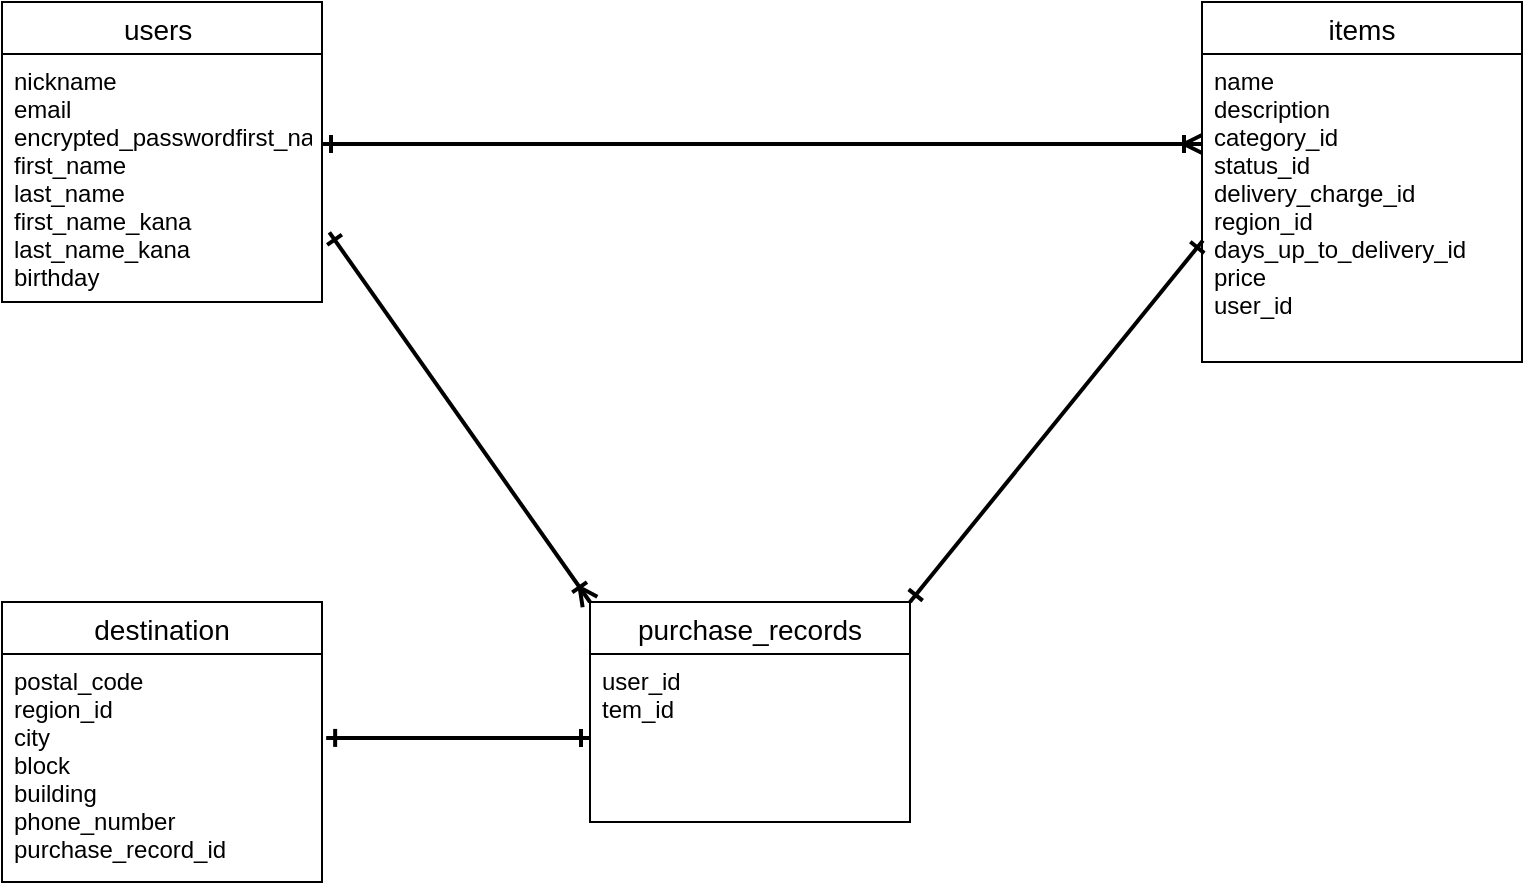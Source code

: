 <mxfile>
    <diagram id="yXPiLWJa1fcquDta2MmI" name="ページ1">
        <mxGraphModel dx="760" dy="978" grid="1" gridSize="10" guides="1" tooltips="1" connect="1" arrows="1" fold="1" page="1" pageScale="1" pageWidth="827" pageHeight="1169" math="0" shadow="0">
            <root>
                <mxCell id="0"/>
                <mxCell id="1" parent="0"/>
                <mxCell id="51" value="users " style="swimlane;fontStyle=0;childLayout=stackLayout;horizontal=1;startSize=26;horizontalStack=0;resizeParent=1;resizeParentMax=0;resizeLast=0;collapsible=1;marginBottom=0;align=center;fontSize=14;" parent="1" vertex="1">
                    <mxGeometry x="40" y="40" width="160" height="150" as="geometry">
                        <mxRectangle x="40" y="40" width="80" height="30" as="alternateBounds"/>
                    </mxGeometry>
                </mxCell>
                <mxCell id="52" value="nickname&#10;email&#10;encrypted_passwordfirst_name&#10;first_name&#10;last_name&#10;first_name_kana&#10;last_name_kana&#10;birthday" style="text;strokeColor=none;fillColor=none;spacingLeft=4;spacingRight=4;overflow=hidden;rotatable=0;points=[[0,0.5],[1,0.5]];portConstraint=eastwest;fontSize=12;" parent="51" vertex="1">
                    <mxGeometry y="26" width="160" height="124" as="geometry"/>
                </mxCell>
                <mxCell id="55" value="items" style="swimlane;fontStyle=0;childLayout=stackLayout;horizontal=1;startSize=26;horizontalStack=0;resizeParent=1;resizeParentMax=0;resizeLast=0;collapsible=1;marginBottom=0;align=center;fontSize=14;" parent="1" vertex="1">
                    <mxGeometry x="640" y="40" width="160" height="180" as="geometry"/>
                </mxCell>
                <mxCell id="56" value="name&#10;description&#10;category_id&#10;status_id&#10;delivery_charge_id&#10;region_id&#10;days_up_to_delivery_id&#10;price&#10;user_id" style="text;strokeColor=none;fillColor=none;spacingLeft=4;spacingRight=4;overflow=hidden;rotatable=0;points=[[0,0.5],[1,0.5]];portConstraint=eastwest;fontSize=12;" parent="55" vertex="1">
                    <mxGeometry y="26" width="160" height="154" as="geometry"/>
                </mxCell>
                <mxCell id="63" style="edgeStyle=none;jumpSize=6;html=1;exitX=1;exitY=0;exitDx=0;exitDy=0;entryX=0.003;entryY=1.107;entryDx=0;entryDy=0;entryPerimeter=0;strokeWidth=2;endArrow=ERone;endFill=0;endSize=6;startArrow=ERone;startFill=0;" parent="1" source="59" edge="1">
                    <mxGeometry relative="1" as="geometry">
                        <mxPoint x="640.48" y="159.21" as="targetPoint"/>
                    </mxGeometry>
                </mxCell>
                <mxCell id="64" style="edgeStyle=none;jumpSize=6;html=1;exitX=0;exitY=0;exitDx=0;exitDy=0;entryX=1.023;entryY=0.973;entryDx=0;entryDy=0;entryPerimeter=0;strokeWidth=2;endArrow=ERone;endFill=0;endSize=6;startArrow=ERoneToMany;startFill=0;" parent="1" source="59" edge="1">
                    <mxGeometry relative="1" as="geometry">
                        <mxPoint x="203.68" y="155.19" as="targetPoint"/>
                    </mxGeometry>
                </mxCell>
                <mxCell id="59" value="purchase_records" style="swimlane;fontStyle=0;childLayout=stackLayout;horizontal=1;startSize=26;horizontalStack=0;resizeParent=1;resizeParentMax=0;resizeLast=0;collapsible=1;marginBottom=0;align=center;fontSize=14;" parent="1" vertex="1">
                    <mxGeometry x="334" y="340" width="160" height="110" as="geometry"/>
                </mxCell>
                <mxCell id="60" value="user_id&#10;tem_id" style="text;strokeColor=none;fillColor=none;spacingLeft=4;spacingRight=4;overflow=hidden;rotatable=0;points=[[0,0.5],[1,0.5]];portConstraint=eastwest;fontSize=12;" parent="59" vertex="1">
                    <mxGeometry y="26" width="160" height="84" as="geometry"/>
                </mxCell>
                <mxCell id="66" style="edgeStyle=none;jumpSize=6;html=1;exitX=1;exitY=0.5;exitDx=0;exitDy=0;entryX=0;entryY=0.5;entryDx=0;entryDy=0;strokeWidth=2;endArrow=ERoneToMany;endFill=0;endSize=6;startArrow=ERone;startFill=0;" parent="1" edge="1">
                    <mxGeometry relative="1" as="geometry">
                        <mxPoint x="200" y="111" as="sourcePoint"/>
                        <mxPoint x="640" y="111" as="targetPoint"/>
                    </mxGeometry>
                </mxCell>
                <mxCell id="67" value="destination" style="swimlane;fontStyle=0;childLayout=stackLayout;horizontal=1;startSize=26;horizontalStack=0;resizeParent=1;resizeParentMax=0;resizeLast=0;collapsible=1;marginBottom=0;align=center;fontSize=14;" parent="1" vertex="1">
                    <mxGeometry x="40" y="340" width="160" height="140" as="geometry"/>
                </mxCell>
                <mxCell id="68" value="postal_code&#10;region_id&#10;city&#10;block&#10;building&#10;phone_number&#10;purchase_record_id" style="text;strokeColor=none;fillColor=none;spacingLeft=4;spacingRight=4;overflow=hidden;rotatable=0;points=[[0,0.5],[1,0.5]];portConstraint=eastwest;fontSize=12;" parent="67" vertex="1">
                    <mxGeometry y="26" width="160" height="114" as="geometry"/>
                </mxCell>
                <mxCell id="72" style="edgeStyle=none;jumpSize=6;html=1;exitX=0;exitY=0.5;exitDx=0;exitDy=0;entryX=1.013;entryY=0.368;entryDx=0;entryDy=0;entryPerimeter=0;strokeWidth=2;startArrow=ERone;startFill=0;endArrow=ERone;endFill=0;endSize=6;" parent="1" source="60" target="68" edge="1">
                    <mxGeometry relative="1" as="geometry"/>
                </mxCell>
            </root>
        </mxGraphModel>
    </diagram>
</mxfile>